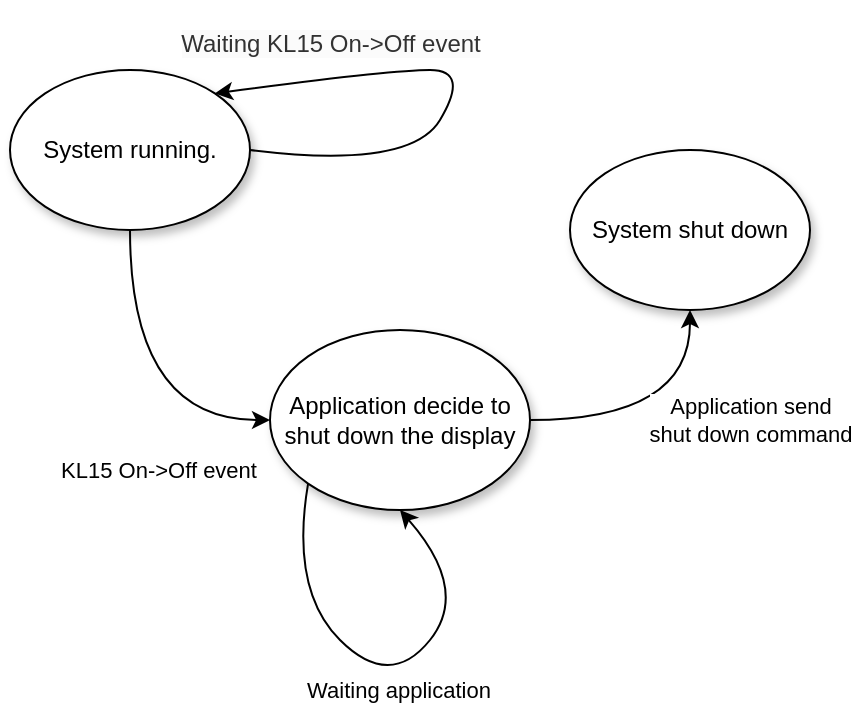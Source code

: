 <mxfile version="20.8.23" type="github">
  <diagram name="Pagina-1" id="EzI_J0fk2mrWBtXwCNza">
    <mxGraphModel dx="745" dy="719" grid="1" gridSize="10" guides="1" tooltips="1" connect="1" arrows="1" fold="1" page="1" pageScale="1" pageWidth="827" pageHeight="1169" math="0" shadow="0">
      <root>
        <mxCell id="0" />
        <mxCell id="1" parent="0" />
        <mxCell id="22iQJKxbWurUTKGytqjF-6" style="edgeStyle=orthogonalEdgeStyle;curved=1;sketch=0;orthogonalLoop=1;jettySize=auto;html=1;exitX=0.5;exitY=1;exitDx=0;exitDy=0;entryX=0;entryY=0.5;entryDx=0;entryDy=0;" edge="1" parent="1" source="22iQJKxbWurUTKGytqjF-8" target="22iQJKxbWurUTKGytqjF-10">
          <mxGeometry relative="1" as="geometry" />
        </mxCell>
        <mxCell id="22iQJKxbWurUTKGytqjF-7" value="&lt;br style=&quot;border-color: var(--border-color);&quot;&gt;KL15 On-&amp;gt;Off event" style="edgeLabel;html=1;align=center;verticalAlign=middle;resizable=0;points=[];" vertex="1" connectable="0" parent="22iQJKxbWurUTKGytqjF-6">
          <mxGeometry x="-0.182" y="14" relative="1" as="geometry">
            <mxPoint y="45" as="offset" />
          </mxGeometry>
        </mxCell>
        <mxCell id="22iQJKxbWurUTKGytqjF-8" value="System running." style="ellipse;whiteSpace=wrap;html=1;shadow=1;" vertex="1" parent="1">
          <mxGeometry x="220" y="80" width="120" height="80" as="geometry" />
        </mxCell>
        <mxCell id="22iQJKxbWurUTKGytqjF-9" value="&lt;br&gt;&lt;span style=&quot;color: rgb(0, 0, 0); font-family: Helvetica; font-size: 12px; font-style: normal; font-variant-ligatures: normal; font-variant-caps: normal; font-weight: 400; letter-spacing: normal; orphans: 2; text-align: center; text-indent: 0px; text-transform: none; widows: 2; word-spacing: 0px; -webkit-text-stroke-width: 0px; background-color: rgb(251, 251, 251); text-decoration-thickness: initial; text-decoration-style: initial; text-decoration-color: initial; float: none; display: inline !important;&quot;&gt;Waiting KL15 On-&amp;gt;Off event&lt;/span&gt;&lt;br&gt;" style="endArrow=classic;html=1;sketch=0;exitX=1;exitY=0.5;exitDx=0;exitDy=0;entryX=1;entryY=0;entryDx=0;entryDy=0;spacing=0;textOpacity=80;curved=1;" edge="1" parent="1" source="22iQJKxbWurUTKGytqjF-8" target="22iQJKxbWurUTKGytqjF-8">
          <mxGeometry x="0.541" y="-24" width="50" height="50" relative="1" as="geometry">
            <mxPoint x="350" y="100" as="sourcePoint" />
            <mxPoint x="310" y="80" as="targetPoint" />
            <Array as="points">
              <mxPoint x="420" y="130" />
              <mxPoint x="450" y="80" />
              <mxPoint x="410" y="80" />
            </Array>
            <mxPoint as="offset" />
          </mxGeometry>
        </mxCell>
        <mxCell id="22iQJKxbWurUTKGytqjF-12" style="edgeStyle=orthogonalEdgeStyle;orthogonalLoop=1;jettySize=auto;html=1;exitX=1;exitY=0.5;exitDx=0;exitDy=0;curved=1;entryX=0.5;entryY=1;entryDx=0;entryDy=0;" edge="1" parent="1" source="22iQJKxbWurUTKGytqjF-10" target="22iQJKxbWurUTKGytqjF-11">
          <mxGeometry relative="1" as="geometry">
            <mxPoint x="560" y="230" as="targetPoint" />
          </mxGeometry>
        </mxCell>
        <mxCell id="22iQJKxbWurUTKGytqjF-15" value="Application send&lt;br&gt;shut down command" style="edgeLabel;html=1;align=center;verticalAlign=middle;resizable=0;points=[];" vertex="1" connectable="0" parent="22iQJKxbWurUTKGytqjF-12">
          <mxGeometry x="-0.185" y="9" relative="1" as="geometry">
            <mxPoint x="55" y="9" as="offset" />
          </mxGeometry>
        </mxCell>
        <mxCell id="22iQJKxbWurUTKGytqjF-10" value="Application decide to shut down the display" style="ellipse;whiteSpace=wrap;html=1;shadow=1;sketch=0;" vertex="1" parent="1">
          <mxGeometry x="350" y="210" width="130" height="90" as="geometry" />
        </mxCell>
        <mxCell id="22iQJKxbWurUTKGytqjF-11" value="System shut down" style="ellipse;whiteSpace=wrap;html=1;shadow=1;sketch=0;" vertex="1" parent="1">
          <mxGeometry x="500" y="120" width="120" height="80" as="geometry" />
        </mxCell>
        <mxCell id="22iQJKxbWurUTKGytqjF-13" value="" style="curved=1;endArrow=classic;html=1;exitX=0;exitY=1;exitDx=0;exitDy=0;entryX=0.5;entryY=1;entryDx=0;entryDy=0;" edge="1" parent="1" source="22iQJKxbWurUTKGytqjF-10" target="22iQJKxbWurUTKGytqjF-10">
          <mxGeometry width="50" height="50" relative="1" as="geometry">
            <mxPoint x="340" y="340" as="sourcePoint" />
            <mxPoint x="460" y="320" as="targetPoint" />
            <Array as="points">
              <mxPoint x="360" y="340" />
              <mxPoint x="410" y="390" />
              <mxPoint x="450" y="340" />
            </Array>
          </mxGeometry>
        </mxCell>
        <mxCell id="22iQJKxbWurUTKGytqjF-14" value="Waiting application" style="edgeLabel;html=1;align=center;verticalAlign=middle;resizable=0;points=[];" vertex="1" connectable="0" parent="22iQJKxbWurUTKGytqjF-13">
          <mxGeometry x="-0.449" y="3" relative="1" as="geometry">
            <mxPoint x="43" y="43" as="offset" />
          </mxGeometry>
        </mxCell>
      </root>
    </mxGraphModel>
  </diagram>
</mxfile>
